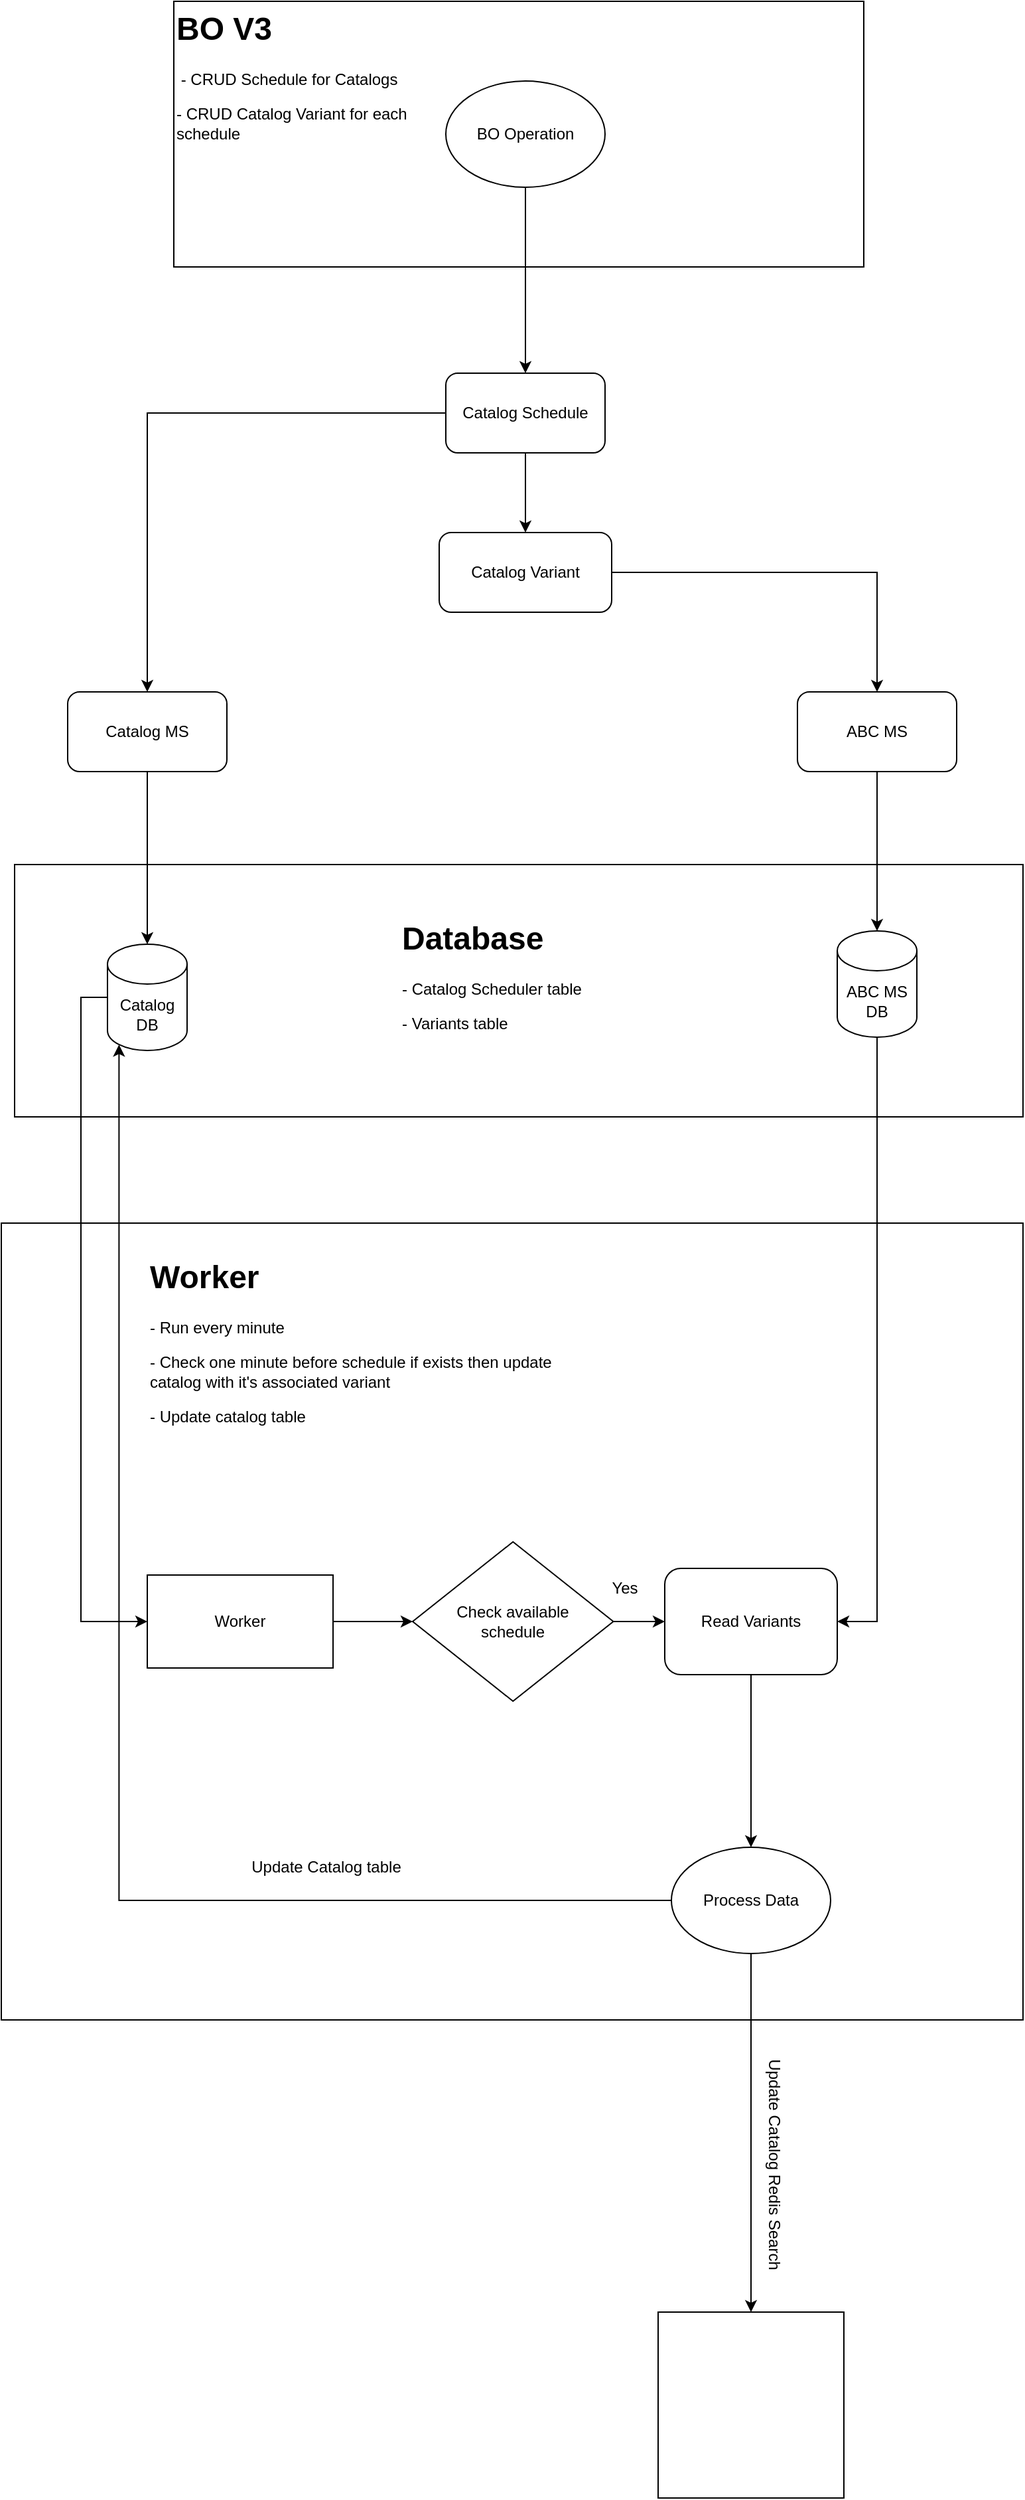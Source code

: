 <mxfile version="24.2.5" type="github">
  <diagram name="Page-1" id="RNRijZUeDcOZCEx71w1U">
    <mxGraphModel dx="1434" dy="710" grid="1" gridSize="10" guides="1" tooltips="1" connect="1" arrows="1" fold="1" page="1" pageScale="1" pageWidth="850" pageHeight="1100" math="0" shadow="0">
      <root>
        <mxCell id="0" />
        <mxCell id="1" parent="0" />
        <mxCell id="FrTzhy52Fvhy3odPYp_Q-54" value="" style="whiteSpace=wrap;html=1;aspect=fixed;" vertex="1" parent="1">
          <mxGeometry x="525" y="1780" width="140" height="140" as="geometry" />
        </mxCell>
        <mxCell id="FrTzhy52Fvhy3odPYp_Q-47" value="" style="rounded=0;whiteSpace=wrap;html=1;" vertex="1" parent="1">
          <mxGeometry x="40" y="690" width="760" height="190" as="geometry" />
        </mxCell>
        <mxCell id="FrTzhy52Fvhy3odPYp_Q-3" value="" style="rounded=0;whiteSpace=wrap;html=1;" vertex="1" parent="1">
          <mxGeometry x="160" y="40" width="520" height="200" as="geometry" />
        </mxCell>
        <mxCell id="FrTzhy52Fvhy3odPYp_Q-4" value="&lt;h1 style=&quot;margin-top: 0px;&quot;&gt;BO V3&lt;/h1&gt;&lt;p&gt;&amp;nbsp;- CRUD Schedule for Catalogs&lt;/p&gt;&lt;p&gt;- CRUD Catalog Variant for each schedule&lt;/p&gt;" style="text;html=1;whiteSpace=wrap;overflow=hidden;rounded=0;" vertex="1" parent="1">
          <mxGeometry x="160" y="40" width="180" height="120" as="geometry" />
        </mxCell>
        <mxCell id="FrTzhy52Fvhy3odPYp_Q-8" style="edgeStyle=orthogonalEdgeStyle;rounded=0;orthogonalLoop=1;jettySize=auto;html=1;exitX=0.5;exitY=1;exitDx=0;exitDy=0;" edge="1" parent="1" source="FrTzhy52Fvhy3odPYp_Q-5" target="FrTzhy52Fvhy3odPYp_Q-6">
          <mxGeometry relative="1" as="geometry" />
        </mxCell>
        <mxCell id="FrTzhy52Fvhy3odPYp_Q-5" value="BO Operation" style="ellipse;whiteSpace=wrap;html=1;" vertex="1" parent="1">
          <mxGeometry x="365" y="100" width="120" height="80" as="geometry" />
        </mxCell>
        <mxCell id="FrTzhy52Fvhy3odPYp_Q-11" style="edgeStyle=orthogonalEdgeStyle;rounded=0;orthogonalLoop=1;jettySize=auto;html=1;exitX=0.5;exitY=1;exitDx=0;exitDy=0;" edge="1" parent="1" source="FrTzhy52Fvhy3odPYp_Q-6" target="FrTzhy52Fvhy3odPYp_Q-10">
          <mxGeometry relative="1" as="geometry" />
        </mxCell>
        <mxCell id="FrTzhy52Fvhy3odPYp_Q-13" style="edgeStyle=orthogonalEdgeStyle;rounded=0;orthogonalLoop=1;jettySize=auto;html=1;exitX=0;exitY=0.5;exitDx=0;exitDy=0;entryX=0.5;entryY=0;entryDx=0;entryDy=0;" edge="1" parent="1" source="FrTzhy52Fvhy3odPYp_Q-6" target="FrTzhy52Fvhy3odPYp_Q-12">
          <mxGeometry relative="1" as="geometry" />
        </mxCell>
        <mxCell id="FrTzhy52Fvhy3odPYp_Q-6" value="Catalog Schedule" style="rounded=1;whiteSpace=wrap;html=1;" vertex="1" parent="1">
          <mxGeometry x="365" y="320" width="120" height="60" as="geometry" />
        </mxCell>
        <mxCell id="FrTzhy52Fvhy3odPYp_Q-15" style="edgeStyle=orthogonalEdgeStyle;rounded=0;orthogonalLoop=1;jettySize=auto;html=1;exitX=1;exitY=0.5;exitDx=0;exitDy=0;" edge="1" parent="1" source="FrTzhy52Fvhy3odPYp_Q-10" target="FrTzhy52Fvhy3odPYp_Q-14">
          <mxGeometry relative="1" as="geometry" />
        </mxCell>
        <mxCell id="FrTzhy52Fvhy3odPYp_Q-10" value="Catalog Variant" style="rounded=1;whiteSpace=wrap;html=1;" vertex="1" parent="1">
          <mxGeometry x="360" y="440" width="130" height="60" as="geometry" />
        </mxCell>
        <mxCell id="FrTzhy52Fvhy3odPYp_Q-17" style="edgeStyle=orthogonalEdgeStyle;rounded=0;orthogonalLoop=1;jettySize=auto;html=1;exitX=0.5;exitY=1;exitDx=0;exitDy=0;" edge="1" parent="1" source="FrTzhy52Fvhy3odPYp_Q-12" target="FrTzhy52Fvhy3odPYp_Q-16">
          <mxGeometry relative="1" as="geometry" />
        </mxCell>
        <mxCell id="FrTzhy52Fvhy3odPYp_Q-12" value="Catalog MS" style="rounded=1;whiteSpace=wrap;html=1;" vertex="1" parent="1">
          <mxGeometry x="80" y="560" width="120" height="60" as="geometry" />
        </mxCell>
        <mxCell id="FrTzhy52Fvhy3odPYp_Q-14" value="ABC MS" style="rounded=1;whiteSpace=wrap;html=1;" vertex="1" parent="1">
          <mxGeometry x="630" y="560" width="120" height="60" as="geometry" />
        </mxCell>
        <mxCell id="FrTzhy52Fvhy3odPYp_Q-16" value="Catalog DB" style="shape=cylinder3;whiteSpace=wrap;html=1;boundedLbl=1;backgroundOutline=1;size=15;" vertex="1" parent="1">
          <mxGeometry x="110" y="750" width="60" height="80" as="geometry" />
        </mxCell>
        <mxCell id="FrTzhy52Fvhy3odPYp_Q-18" value="ABC MS DB" style="shape=cylinder3;whiteSpace=wrap;html=1;boundedLbl=1;backgroundOutline=1;size=15;" vertex="1" parent="1">
          <mxGeometry x="660" y="740" width="60" height="80" as="geometry" />
        </mxCell>
        <mxCell id="FrTzhy52Fvhy3odPYp_Q-19" style="edgeStyle=orthogonalEdgeStyle;rounded=0;orthogonalLoop=1;jettySize=auto;html=1;exitX=0.5;exitY=1;exitDx=0;exitDy=0;entryX=0.5;entryY=0;entryDx=0;entryDy=0;entryPerimeter=0;" edge="1" parent="1" source="FrTzhy52Fvhy3odPYp_Q-14" target="FrTzhy52Fvhy3odPYp_Q-18">
          <mxGeometry relative="1" as="geometry" />
        </mxCell>
        <mxCell id="FrTzhy52Fvhy3odPYp_Q-20" value="" style="rounded=0;whiteSpace=wrap;html=1;" vertex="1" parent="1">
          <mxGeometry x="30" y="960" width="770" height="600" as="geometry" />
        </mxCell>
        <mxCell id="FrTzhy52Fvhy3odPYp_Q-21" value="&lt;h1 style=&quot;margin-top: 0px;&quot;&gt;Worker&lt;/h1&gt;&lt;p&gt;- Run every minute&lt;/p&gt;&lt;p&gt;- Check one minute before schedule if exists then update catalog with it&#39;s associated variant&lt;/p&gt;&lt;p&gt;- Update catalog table&lt;/p&gt;&lt;p&gt;- Update catalog redis search&amp;nbsp;&lt;/p&gt;" style="text;html=1;whiteSpace=wrap;overflow=hidden;rounded=0;" vertex="1" parent="1">
          <mxGeometry x="140" y="980" width="330" height="140" as="geometry" />
        </mxCell>
        <mxCell id="FrTzhy52Fvhy3odPYp_Q-33" style="edgeStyle=orthogonalEdgeStyle;rounded=0;orthogonalLoop=1;jettySize=auto;html=1;exitX=1;exitY=0.5;exitDx=0;exitDy=0;" edge="1" parent="1" source="FrTzhy52Fvhy3odPYp_Q-25" target="FrTzhy52Fvhy3odPYp_Q-31">
          <mxGeometry relative="1" as="geometry" />
        </mxCell>
        <mxCell id="FrTzhy52Fvhy3odPYp_Q-25" value="Check available&lt;div&gt;schedule&lt;/div&gt;" style="rhombus;whiteSpace=wrap;html=1;" vertex="1" parent="1">
          <mxGeometry x="340" y="1200" width="151.25" height="120" as="geometry" />
        </mxCell>
        <mxCell id="FrTzhy52Fvhy3odPYp_Q-34" style="edgeStyle=orthogonalEdgeStyle;rounded=0;orthogonalLoop=1;jettySize=auto;html=1;exitX=1;exitY=0.5;exitDx=0;exitDy=0;" edge="1" parent="1" source="FrTzhy52Fvhy3odPYp_Q-27" target="FrTzhy52Fvhy3odPYp_Q-25">
          <mxGeometry relative="1" as="geometry" />
        </mxCell>
        <mxCell id="FrTzhy52Fvhy3odPYp_Q-27" value="Worker" style="rounded=0;whiteSpace=wrap;html=1;" vertex="1" parent="1">
          <mxGeometry x="140" y="1225" width="140" height="70" as="geometry" />
        </mxCell>
        <mxCell id="FrTzhy52Fvhy3odPYp_Q-29" style="edgeStyle=orthogonalEdgeStyle;rounded=0;orthogonalLoop=1;jettySize=auto;html=1;exitX=0;exitY=0.5;exitDx=0;exitDy=0;exitPerimeter=0;entryX=0;entryY=0.5;entryDx=0;entryDy=0;" edge="1" parent="1" source="FrTzhy52Fvhy3odPYp_Q-16" target="FrTzhy52Fvhy3odPYp_Q-27">
          <mxGeometry relative="1" as="geometry" />
        </mxCell>
        <mxCell id="FrTzhy52Fvhy3odPYp_Q-39" style="edgeStyle=orthogonalEdgeStyle;rounded=0;orthogonalLoop=1;jettySize=auto;html=1;exitX=0.5;exitY=1;exitDx=0;exitDy=0;entryX=0.5;entryY=0;entryDx=0;entryDy=0;" edge="1" parent="1" source="FrTzhy52Fvhy3odPYp_Q-31" target="FrTzhy52Fvhy3odPYp_Q-37">
          <mxGeometry relative="1" as="geometry" />
        </mxCell>
        <mxCell id="FrTzhy52Fvhy3odPYp_Q-31" value="Read Variants" style="rounded=1;whiteSpace=wrap;html=1;" vertex="1" parent="1">
          <mxGeometry x="530" y="1220" width="130" height="80" as="geometry" />
        </mxCell>
        <mxCell id="FrTzhy52Fvhy3odPYp_Q-36" value="Yes" style="text;html=1;align=center;verticalAlign=middle;whiteSpace=wrap;rounded=0;" vertex="1" parent="1">
          <mxGeometry x="470" y="1220" width="60" height="30" as="geometry" />
        </mxCell>
        <mxCell id="FrTzhy52Fvhy3odPYp_Q-55" style="edgeStyle=orthogonalEdgeStyle;rounded=0;orthogonalLoop=1;jettySize=auto;html=1;exitX=0.5;exitY=1;exitDx=0;exitDy=0;entryX=0.5;entryY=0;entryDx=0;entryDy=0;" edge="1" parent="1" source="FrTzhy52Fvhy3odPYp_Q-37" target="FrTzhy52Fvhy3odPYp_Q-54">
          <mxGeometry relative="1" as="geometry" />
        </mxCell>
        <mxCell id="FrTzhy52Fvhy3odPYp_Q-37" value="Process Data" style="ellipse;whiteSpace=wrap;html=1;" vertex="1" parent="1">
          <mxGeometry x="535" y="1430" width="120" height="80" as="geometry" />
        </mxCell>
        <mxCell id="FrTzhy52Fvhy3odPYp_Q-48" style="edgeStyle=orthogonalEdgeStyle;rounded=0;orthogonalLoop=1;jettySize=auto;html=1;exitX=0.5;exitY=1;exitDx=0;exitDy=0;exitPerimeter=0;entryX=1;entryY=0.5;entryDx=0;entryDy=0;" edge="1" parent="1" source="FrTzhy52Fvhy3odPYp_Q-18" target="FrTzhy52Fvhy3odPYp_Q-31">
          <mxGeometry relative="1" as="geometry" />
        </mxCell>
        <mxCell id="FrTzhy52Fvhy3odPYp_Q-51" style="edgeStyle=orthogonalEdgeStyle;rounded=0;orthogonalLoop=1;jettySize=auto;html=1;exitX=0;exitY=0.5;exitDx=0;exitDy=0;entryX=0.145;entryY=1;entryDx=0;entryDy=-4.35;entryPerimeter=0;" edge="1" parent="1" source="FrTzhy52Fvhy3odPYp_Q-37" target="FrTzhy52Fvhy3odPYp_Q-16">
          <mxGeometry relative="1" as="geometry" />
        </mxCell>
        <mxCell id="FrTzhy52Fvhy3odPYp_Q-52" value="Update Catalog table" style="text;html=1;align=center;verticalAlign=middle;whiteSpace=wrap;rounded=0;" vertex="1" parent="1">
          <mxGeometry x="210" y="1430" width="130" height="30" as="geometry" />
        </mxCell>
        <mxCell id="FrTzhy52Fvhy3odPYp_Q-53" value="" style="shape=image;verticalLabelPosition=bottom;labelBackgroundColor=default;verticalAlign=top;aspect=fixed;imageAspect=0;image=https://cdn4.iconfinder.com/data/icons/redis-2/1451/Untitled-2-512.png;" vertex="1" parent="1">
          <mxGeometry x="535" y="1789" width="120" height="120" as="geometry" />
        </mxCell>
        <mxCell id="FrTzhy52Fvhy3odPYp_Q-56" value="Update Catalog Redis Search" style="text;html=1;align=center;verticalAlign=middle;whiteSpace=wrap;rounded=0;rotation=90;" vertex="1" parent="1">
          <mxGeometry x="520" y="1664" width="185" height="10" as="geometry" />
        </mxCell>
        <mxCell id="FrTzhy52Fvhy3odPYp_Q-58" value="&lt;h1 style=&quot;margin-top: 0px;&quot;&gt;Database&lt;/h1&gt;&lt;p&gt;- Catalog Scheduler table&lt;/p&gt;&lt;p&gt;- Variants table&lt;/p&gt;" style="text;html=1;whiteSpace=wrap;overflow=hidden;rounded=0;" vertex="1" parent="1">
          <mxGeometry x="330" y="725" width="180" height="120" as="geometry" />
        </mxCell>
      </root>
    </mxGraphModel>
  </diagram>
</mxfile>
